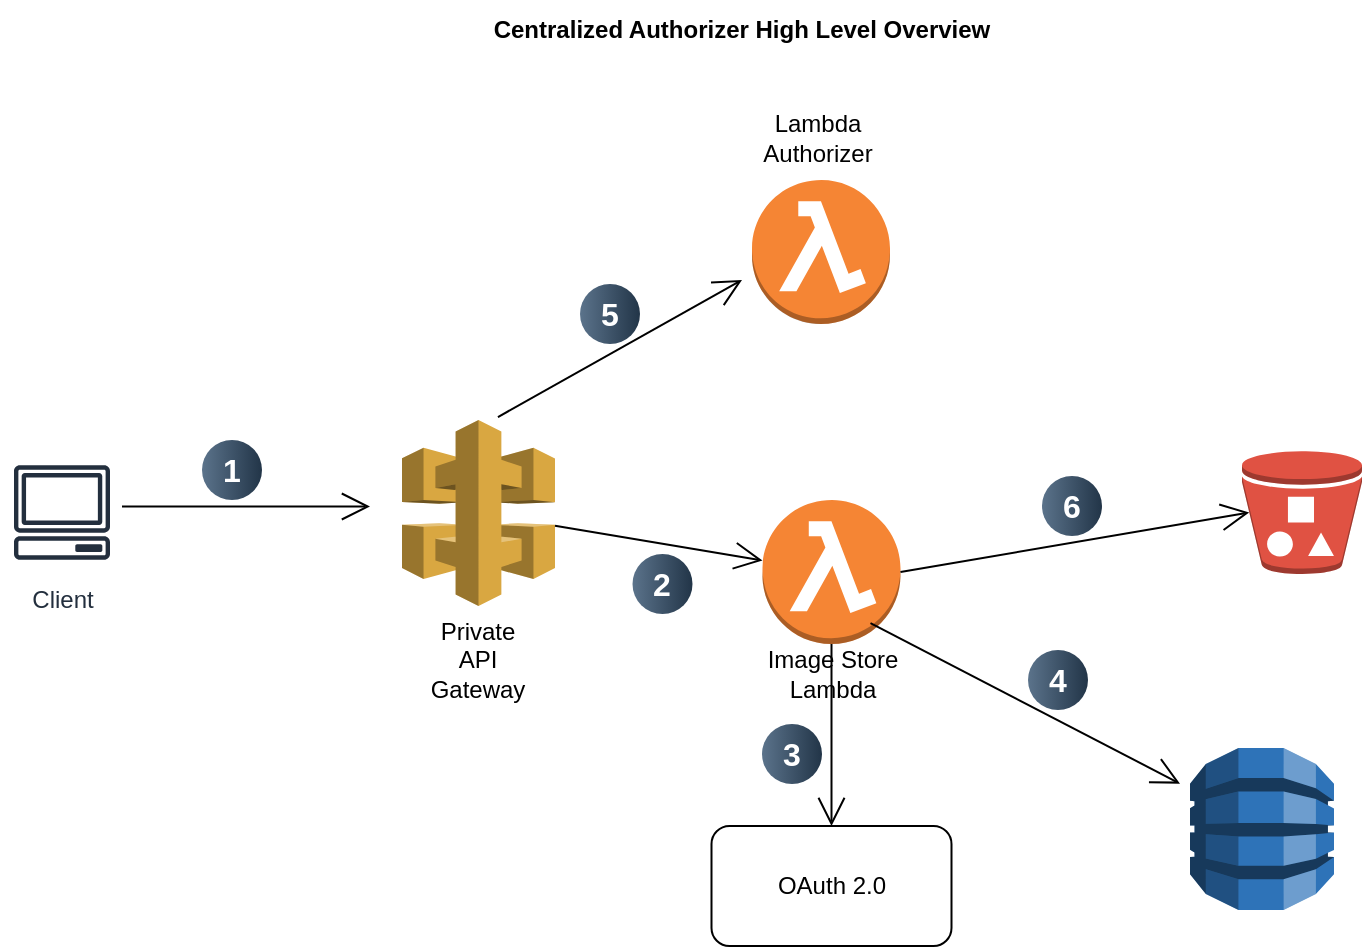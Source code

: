 <mxfile version="26.0.15">
  <diagram name="Page-1" id="f80A6QZ18gMu32bvnHT-">
    <mxGraphModel dx="794" dy="458" grid="1" gridSize="10" guides="1" tooltips="1" connect="1" arrows="1" fold="1" page="1" pageScale="1" pageWidth="850" pageHeight="1100" math="0" shadow="0">
      <root>
        <mxCell id="0" />
        <mxCell id="1" parent="0" />
        <mxCell id="QhTWb7Pbt5HctkMBt3LX-1" value="" style="outlineConnect=0;dashed=0;verticalLabelPosition=bottom;verticalAlign=top;align=center;html=1;shape=mxgraph.aws3.api_gateway;fillColor=#D9A741;gradientColor=none;" parent="1" vertex="1">
          <mxGeometry x="250" y="217" width="76.5" height="93" as="geometry" />
        </mxCell>
        <mxCell id="QhTWb7Pbt5HctkMBt3LX-2" value="" style="outlineConnect=0;dashed=0;verticalLabelPosition=bottom;verticalAlign=top;align=center;html=1;shape=mxgraph.aws3.lambda_function;fillColor=#F58534;gradientColor=none;" parent="1" vertex="1">
          <mxGeometry x="430.25" y="257" width="69" height="72" as="geometry" />
        </mxCell>
        <mxCell id="QhTWb7Pbt5HctkMBt3LX-3" value="" style="outlineConnect=0;dashed=0;verticalLabelPosition=bottom;verticalAlign=top;align=center;html=1;shape=mxgraph.aws3.lambda_function;fillColor=#F58534;gradientColor=none;" parent="1" vertex="1">
          <mxGeometry x="425" y="97" width="69" height="72" as="geometry" />
        </mxCell>
        <mxCell id="QhTWb7Pbt5HctkMBt3LX-4" value="" style="outlineConnect=0;dashed=0;verticalLabelPosition=bottom;verticalAlign=top;align=center;html=1;shape=mxgraph.aws3.bucket_with_objects;fillColor=#E05243;gradientColor=none;" parent="1" vertex="1">
          <mxGeometry x="670" y="232.5" width="60" height="61.5" as="geometry" />
        </mxCell>
        <mxCell id="QhTWb7Pbt5HctkMBt3LX-5" value="Client" style="sketch=0;outlineConnect=0;fontColor=#232F3E;gradientColor=none;strokeColor=#232F3E;fillColor=#ffffff;dashed=0;verticalLabelPosition=bottom;verticalAlign=top;align=center;html=1;fontSize=12;fontStyle=0;aspect=fixed;shape=mxgraph.aws4.resourceIcon;resIcon=mxgraph.aws4.client;" parent="1" vertex="1">
          <mxGeometry x="50" y="233.25" width="60" height="60" as="geometry" />
        </mxCell>
        <mxCell id="QhTWb7Pbt5HctkMBt3LX-7" value="" style="endArrow=open;endFill=1;endSize=12;html=1;rounded=0;" parent="1" edge="1">
          <mxGeometry width="160" relative="1" as="geometry">
            <mxPoint x="110" y="260.25" as="sourcePoint" />
            <mxPoint x="234" y="260.25" as="targetPoint" />
          </mxGeometry>
        </mxCell>
        <mxCell id="QhTWb7Pbt5HctkMBt3LX-8" value="1" style="ellipse;whiteSpace=wrap;html=1;aspect=fixed;rotation=0;gradientColor=#223548;strokeColor=none;gradientDirection=east;fillColor=#5b738b;rounded=0;pointerEvents=0;fontFamily=Helvetica;fontSize=16;fontColor=#FFFFFF;spacingTop=4;spacingBottom=4;spacingLeft=4;spacingRight=4;points=[];fontStyle=1" parent="1" vertex="1">
          <mxGeometry x="150" y="227" width="30" height="30" as="geometry" />
        </mxCell>
        <mxCell id="QhTWb7Pbt5HctkMBt3LX-10" value="2" style="ellipse;whiteSpace=wrap;html=1;aspect=fixed;rotation=0;gradientColor=#223548;strokeColor=none;gradientDirection=east;fillColor=#5b738b;rounded=0;pointerEvents=0;fontFamily=Helvetica;fontSize=16;fontColor=#FFFFFF;spacingTop=4;spacingBottom=4;spacingLeft=4;spacingRight=4;points=[];fontStyle=1" parent="1" vertex="1">
          <mxGeometry x="365.25" y="284" width="30" height="30" as="geometry" />
        </mxCell>
        <mxCell id="QhTWb7Pbt5HctkMBt3LX-11" value="3" style="ellipse;whiteSpace=wrap;html=1;aspect=fixed;rotation=0;gradientColor=#223548;strokeColor=none;gradientDirection=east;fillColor=#5b738b;rounded=0;pointerEvents=0;fontFamily=Helvetica;fontSize=16;fontColor=#FFFFFF;spacingTop=4;spacingBottom=4;spacingLeft=4;spacingRight=4;points=[];fontStyle=1" parent="1" vertex="1">
          <mxGeometry x="430" y="369" width="30" height="30" as="geometry" />
        </mxCell>
        <mxCell id="QhTWb7Pbt5HctkMBt3LX-12" value="4" style="ellipse;whiteSpace=wrap;html=1;aspect=fixed;rotation=0;gradientColor=#223548;strokeColor=none;gradientDirection=east;fillColor=#5b738b;rounded=0;pointerEvents=0;fontFamily=Helvetica;fontSize=16;fontColor=#FFFFFF;spacingTop=4;spacingBottom=4;spacingLeft=4;spacingRight=4;points=[];fontStyle=1" parent="1" vertex="1">
          <mxGeometry x="563" y="332" width="30" height="30" as="geometry" />
        </mxCell>
        <mxCell id="QhTWb7Pbt5HctkMBt3LX-13" value="5" style="ellipse;whiteSpace=wrap;html=1;aspect=fixed;rotation=0;gradientColor=#223548;strokeColor=none;gradientDirection=east;fillColor=#5b738b;rounded=0;pointerEvents=0;fontFamily=Helvetica;fontSize=16;fontColor=#FFFFFF;spacingTop=4;spacingBottom=4;spacingLeft=4;spacingRight=4;points=[];fontStyle=1" parent="1" vertex="1">
          <mxGeometry x="339" y="149" width="30" height="30" as="geometry" />
        </mxCell>
        <mxCell id="QhTWb7Pbt5HctkMBt3LX-14" value="" style="endArrow=open;endFill=1;endSize=12;html=1;rounded=0;exitX=0.627;exitY=-0.016;exitDx=0;exitDy=0;exitPerimeter=0;" parent="1" source="QhTWb7Pbt5HctkMBt3LX-1" edge="1">
          <mxGeometry width="160" relative="1" as="geometry">
            <mxPoint x="340" y="267" as="sourcePoint" />
            <mxPoint x="420" y="147" as="targetPoint" />
          </mxGeometry>
        </mxCell>
        <mxCell id="QhTWb7Pbt5HctkMBt3LX-16" value="" style="endArrow=open;endFill=1;endSize=12;html=1;rounded=0;" parent="1" source="QhTWb7Pbt5HctkMBt3LX-1" target="QhTWb7Pbt5HctkMBt3LX-2" edge="1">
          <mxGeometry width="160" relative="1" as="geometry">
            <mxPoint x="340" y="267" as="sourcePoint" />
            <mxPoint x="500" y="267" as="targetPoint" />
          </mxGeometry>
        </mxCell>
        <mxCell id="QhTWb7Pbt5HctkMBt3LX-17" value="" style="endArrow=open;endFill=1;endSize=12;html=1;rounded=0;exitX=1;exitY=0.5;exitDx=0;exitDy=0;exitPerimeter=0;entryX=0.06;entryY=0.5;entryDx=0;entryDy=0;entryPerimeter=0;" parent="1" source="QhTWb7Pbt5HctkMBt3LX-2" target="QhTWb7Pbt5HctkMBt3LX-4" edge="1">
          <mxGeometry width="160" relative="1" as="geometry">
            <mxPoint x="490" y="310" as="sourcePoint" />
            <mxPoint x="650" y="310" as="targetPoint" />
          </mxGeometry>
        </mxCell>
        <mxCell id="QhTWb7Pbt5HctkMBt3LX-18" value="Centralized Authorizer High Level Overview" style="text;html=1;align=center;verticalAlign=middle;whiteSpace=wrap;rounded=0;fontStyle=1" parent="1" vertex="1">
          <mxGeometry x="200" y="7" width="440" height="30" as="geometry" />
        </mxCell>
        <mxCell id="QhTWb7Pbt5HctkMBt3LX-19" value="Lambda Authorizer" style="text;html=1;align=center;verticalAlign=middle;whiteSpace=wrap;rounded=0;" parent="1" vertex="1">
          <mxGeometry x="428" y="61" width="60" height="30" as="geometry" />
        </mxCell>
        <mxCell id="QhTWb7Pbt5HctkMBt3LX-20" value="Image Store Lambda" style="text;html=1;align=center;verticalAlign=middle;whiteSpace=wrap;rounded=0;" parent="1" vertex="1">
          <mxGeometry x="429.5" y="329" width="70.5" height="30" as="geometry" />
        </mxCell>
        <mxCell id="QhTWb7Pbt5HctkMBt3LX-21" value="Private API Gateway" style="text;html=1;align=center;verticalAlign=middle;whiteSpace=wrap;rounded=0;" parent="1" vertex="1">
          <mxGeometry x="258.25" y="322" width="60" height="30" as="geometry" />
        </mxCell>
        <mxCell id="m8Cbewf-TGqWDKR0WGd0-2" value="" style="endArrow=open;endFill=1;endSize=12;html=1;rounded=0;entryX=0.413;entryY=-0.075;entryDx=0;entryDy=0;entryPerimeter=0;exitX=0.5;exitY=0;exitDx=0;exitDy=0;" edge="1" parent="1" source="m8Cbewf-TGqWDKR0WGd0-1">
          <mxGeometry width="160" relative="1" as="geometry">
            <mxPoint x="451" y="376" as="sourcePoint" />
            <mxPoint x="460.56" y="441.5" as="targetPoint" />
          </mxGeometry>
        </mxCell>
        <mxCell id="m8Cbewf-TGqWDKR0WGd0-1" value="OAuth 2.0" style="rounded=1;whiteSpace=wrap;html=1;" vertex="1" parent="1">
          <mxGeometry x="404.75" y="420" width="120" height="60" as="geometry" />
        </mxCell>
        <mxCell id="m8Cbewf-TGqWDKR0WGd0-4" value="" style="endArrow=open;endFill=1;endSize=12;html=1;rounded=0;entryX=0.5;entryY=0;entryDx=0;entryDy=0;exitX=0.5;exitY=0;exitDx=0;exitDy=0;" edge="1" parent="1" source="QhTWb7Pbt5HctkMBt3LX-20" target="m8Cbewf-TGqWDKR0WGd0-1">
          <mxGeometry width="160" relative="1" as="geometry">
            <mxPoint x="330" y="386" as="sourcePoint" />
            <mxPoint x="490" y="386" as="targetPoint" />
          </mxGeometry>
        </mxCell>
        <mxCell id="m8Cbewf-TGqWDKR0WGd0-5" value="" style="outlineConnect=0;dashed=0;verticalLabelPosition=bottom;verticalAlign=top;align=center;html=1;shape=mxgraph.aws3.dynamo_db;fillColor=#2E73B8;gradientColor=none;" vertex="1" parent="1">
          <mxGeometry x="644" y="381" width="72" height="81" as="geometry" />
        </mxCell>
        <mxCell id="m8Cbewf-TGqWDKR0WGd0-6" value="" style="endArrow=open;endFill=1;endSize=12;html=1;rounded=0;exitX=0.855;exitY=0.855;exitDx=0;exitDy=0;exitPerimeter=0;entryX=0;entryY=0.22;entryDx=0;entryDy=0;entryPerimeter=0;" edge="1" parent="1">
          <mxGeometry width="160" relative="1" as="geometry">
            <mxPoint x="484.245" y="318.56" as="sourcePoint" />
            <mxPoint x="639" y="398.82" as="targetPoint" />
          </mxGeometry>
        </mxCell>
        <mxCell id="m8Cbewf-TGqWDKR0WGd0-8" value="6" style="ellipse;whiteSpace=wrap;html=1;aspect=fixed;rotation=0;gradientColor=#223548;strokeColor=none;gradientDirection=east;fillColor=#5b738b;rounded=0;pointerEvents=0;fontFamily=Helvetica;fontSize=16;fontColor=#FFFFFF;spacingTop=4;spacingBottom=4;spacingLeft=4;spacingRight=4;points=[];fontStyle=1" vertex="1" parent="1">
          <mxGeometry x="570" y="245" width="30" height="30" as="geometry" />
        </mxCell>
      </root>
    </mxGraphModel>
  </diagram>
</mxfile>
